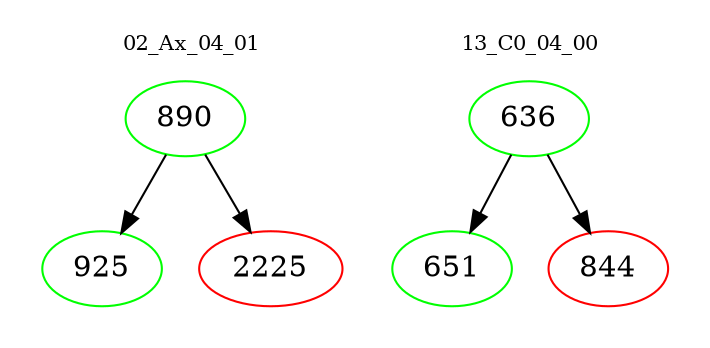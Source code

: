 digraph{
subgraph cluster_0 {
color = white
label = "02_Ax_04_01";
fontsize=10;
T0_890 [label="890", color="green"]
T0_890 -> T0_925 [color="black"]
T0_925 [label="925", color="green"]
T0_890 -> T0_2225 [color="black"]
T0_2225 [label="2225", color="red"]
}
subgraph cluster_1 {
color = white
label = "13_C0_04_00";
fontsize=10;
T1_636 [label="636", color="green"]
T1_636 -> T1_651 [color="black"]
T1_651 [label="651", color="green"]
T1_636 -> T1_844 [color="black"]
T1_844 [label="844", color="red"]
}
}
